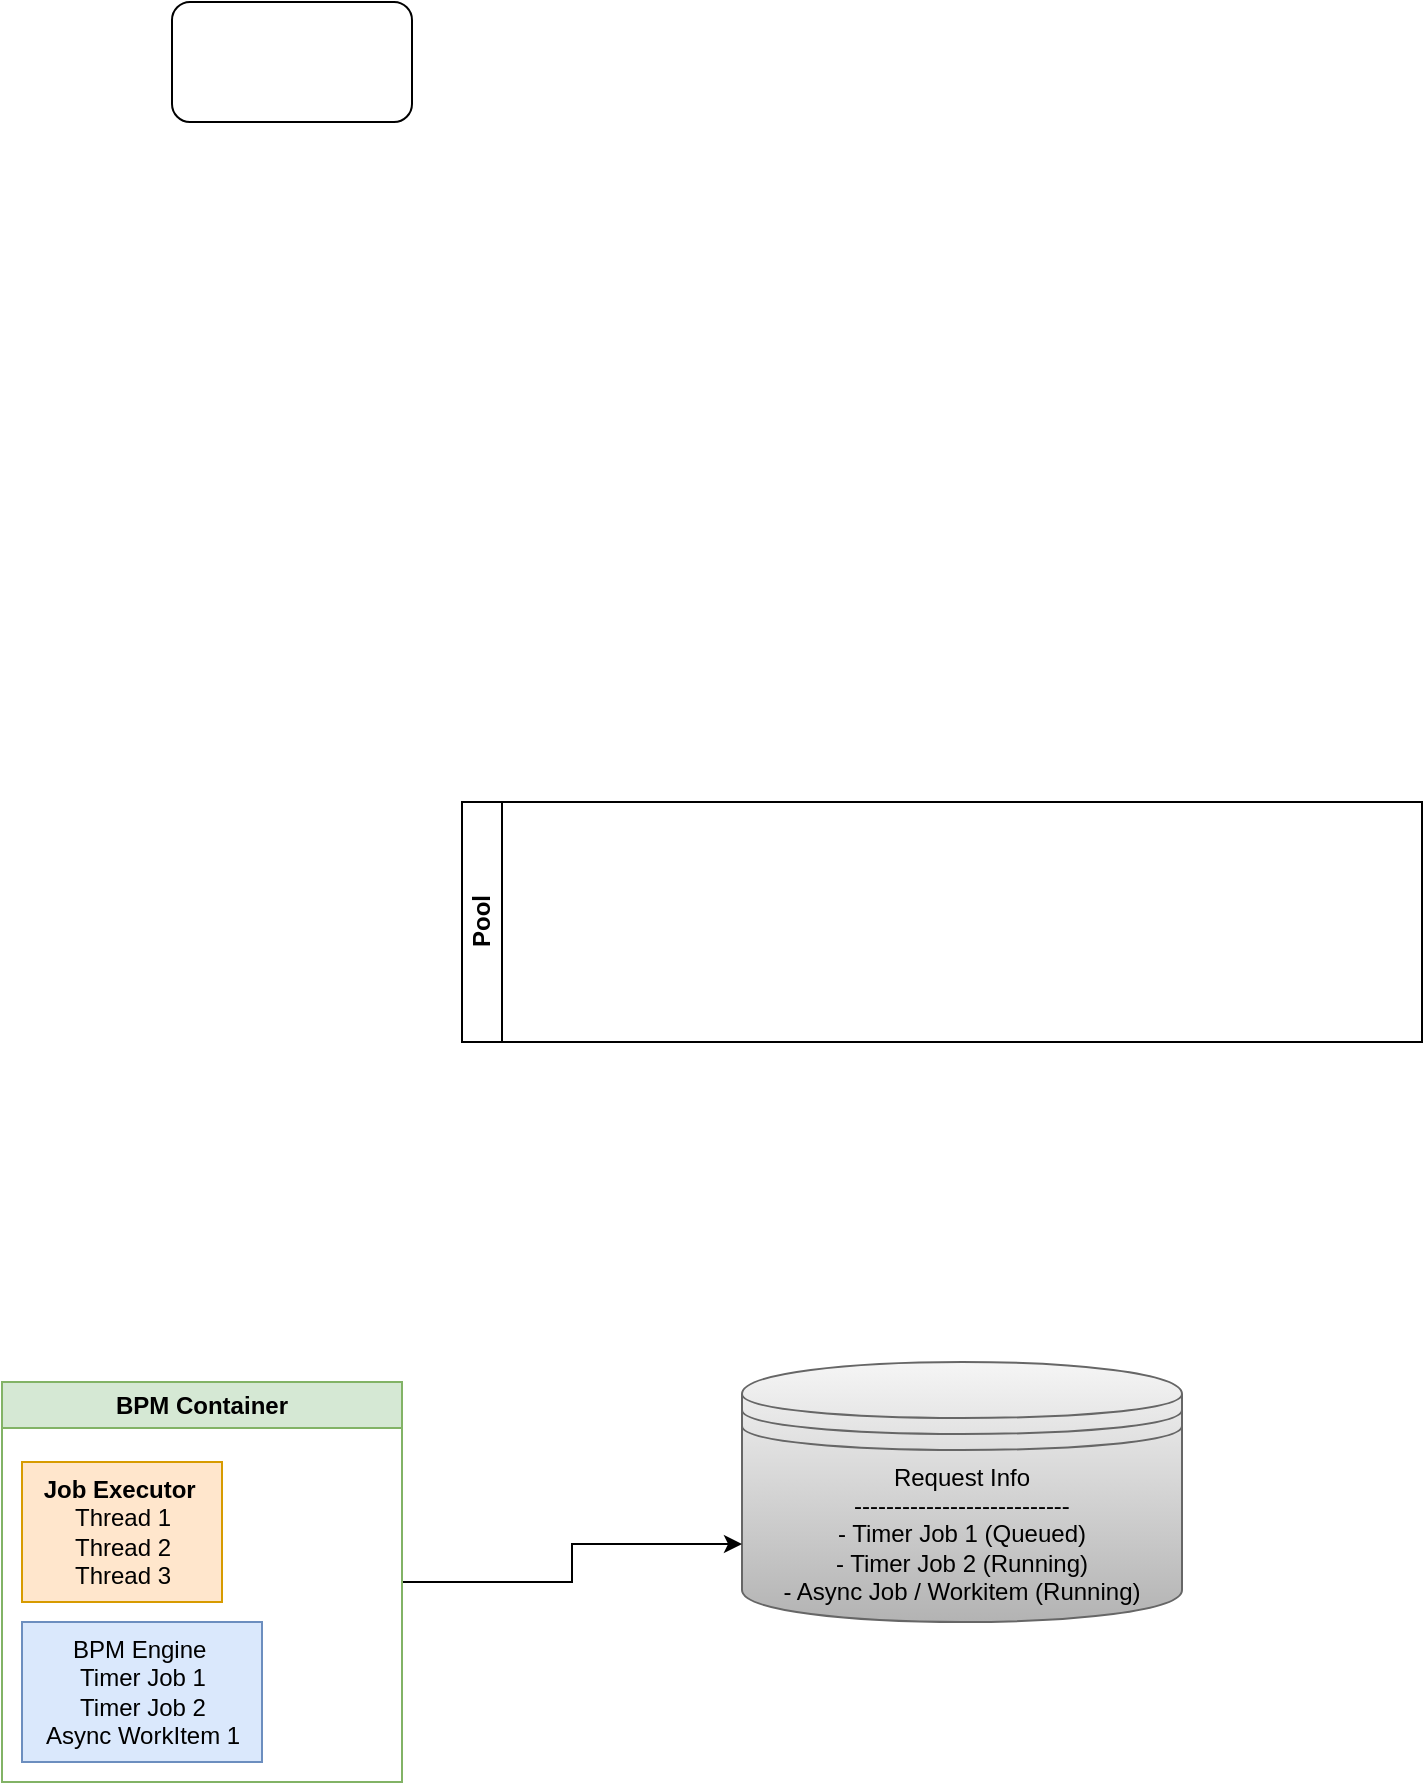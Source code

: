 <mxfile version="24.6.4" type="github">
  <diagram name="Page-1" id="Hmv5XgUySF50kmSMQmcE">
    <mxGraphModel dx="1050" dy="626" grid="1" gridSize="10" guides="1" tooltips="1" connect="1" arrows="1" fold="1" page="1" pageScale="1" pageWidth="850" pageHeight="1100" background="#ffffff" math="0" shadow="0">
      <root>
        <mxCell id="0" />
        <mxCell id="1" parent="0" />
        <mxCell id="tQ7MiWIFMAlTSZspGYBX-3" value="" style="rounded=1;whiteSpace=wrap;html=1;" vertex="1" parent="1">
          <mxGeometry x="305" y="120" width="120" height="60" as="geometry" />
        </mxCell>
        <mxCell id="tQ7MiWIFMAlTSZspGYBX-11" value="Request Info&lt;div&gt;---------------------------&lt;br&gt;&lt;div&gt;- Timer Job 1 (Queued)&lt;/div&gt;&lt;div&gt;- Timer Job 2 (Running)&lt;/div&gt;&lt;div&gt;- Async Job / Workitem (Running)&lt;/div&gt;&lt;/div&gt;" style="shape=datastore;whiteSpace=wrap;html=1;fillColor=#f5f5f5;gradientColor=#b3b3b3;strokeColor=#666666;" vertex="1" parent="1">
          <mxGeometry x="590" y="800" width="220" height="130" as="geometry" />
        </mxCell>
        <mxCell id="tQ7MiWIFMAlTSZspGYBX-20" style="edgeStyle=orthogonalEdgeStyle;rounded=0;orthogonalLoop=1;jettySize=auto;html=1;entryX=0;entryY=0.7;entryDx=0;entryDy=0;" edge="1" parent="1" source="tQ7MiWIFMAlTSZspGYBX-13" target="tQ7MiWIFMAlTSZspGYBX-11">
          <mxGeometry relative="1" as="geometry" />
        </mxCell>
        <mxCell id="tQ7MiWIFMAlTSZspGYBX-13" value="BPM Container" style="swimlane;whiteSpace=wrap;html=1;fillColor=#d5e8d4;strokeColor=#82b366;" vertex="1" parent="1">
          <mxGeometry x="220" y="810" width="200" height="200" as="geometry" />
        </mxCell>
        <mxCell id="tQ7MiWIFMAlTSZspGYBX-18" value="&lt;b&gt;Job Executor&lt;/b&gt;&amp;nbsp;&lt;div&gt;Thread 1&lt;/div&gt;&lt;div&gt;Thread 2&lt;/div&gt;&lt;div&gt;Thread 3&lt;/div&gt;" style="text;html=1;align=center;verticalAlign=middle;resizable=0;points=[];autosize=1;strokeColor=#d79b00;fillColor=#ffe6cc;" vertex="1" parent="tQ7MiWIFMAlTSZspGYBX-13">
          <mxGeometry x="10" y="40" width="100" height="70" as="geometry" />
        </mxCell>
        <mxCell id="tQ7MiWIFMAlTSZspGYBX-19" value="BPM Engine&amp;nbsp;&lt;div&gt;Timer Job 1&lt;/div&gt;&lt;div&gt;Timer Job 2&lt;/div&gt;&lt;div&gt;Async WorkItem 1&lt;/div&gt;" style="text;html=1;align=center;verticalAlign=middle;resizable=0;points=[];autosize=1;strokeColor=#6c8ebf;fillColor=#dae8fc;" vertex="1" parent="tQ7MiWIFMAlTSZspGYBX-13">
          <mxGeometry x="10" y="120" width="120" height="70" as="geometry" />
        </mxCell>
        <mxCell id="tQ7MiWIFMAlTSZspGYBX-14" value="Pool" style="swimlane;childLayout=stackLayout;resizeParent=1;resizeParentMax=0;horizontal=0;startSize=20;horizontalStack=0;html=1;" vertex="1" parent="1">
          <mxGeometry x="450" y="520" width="480" height="120" as="geometry" />
        </mxCell>
      </root>
    </mxGraphModel>
  </diagram>
</mxfile>
